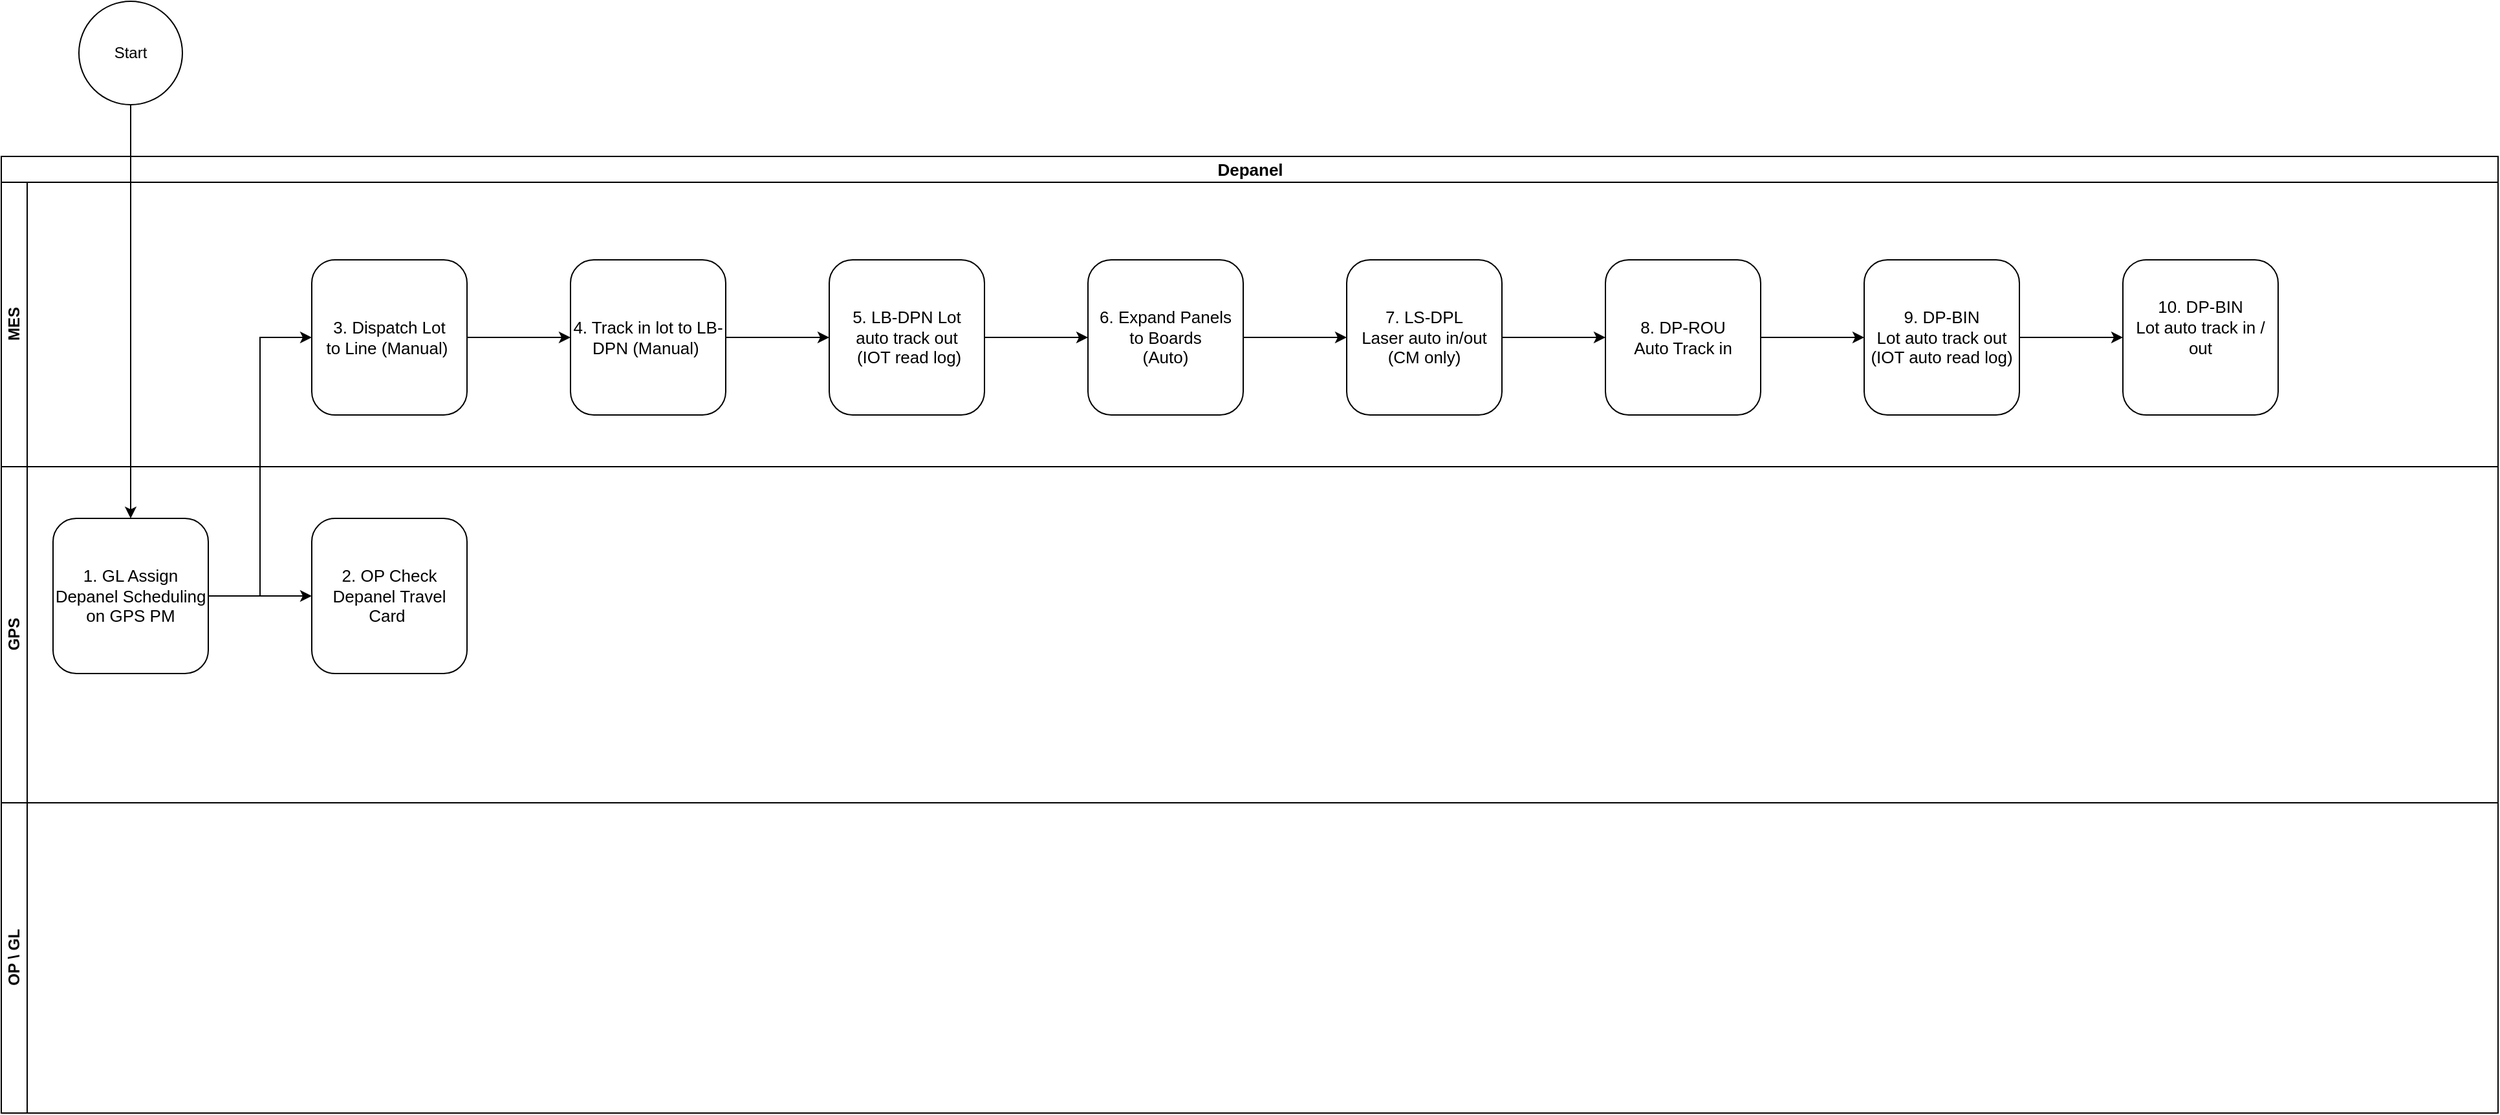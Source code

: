 <mxfile version="22.1.16" type="github">
  <diagram name="0. Depanel Flow" id="IR7APXBD-iLVvgRDNtpI">
    <mxGraphModel dx="1979" dy="1972" grid="1" gridSize="10" guides="1" tooltips="1" connect="1" arrows="1" fold="1" page="1" pageScale="1" pageWidth="1169" pageHeight="827" math="0" shadow="0">
      <root>
        <mxCell id="0" />
        <mxCell id="1" parent="0" />
        <mxCell id="jMCXPNLc2lwOgvackd_w-1" value="&lt;font style=&quot;font-size: 13px;&quot;&gt;Depanel&lt;/font&gt;" style="swimlane;childLayout=stackLayout;resizeParent=1;resizeParentMax=0;horizontal=1;startSize=20;horizontalStack=0;html=1;" parent="1" vertex="1">
          <mxGeometry x="40" y="80" width="1930" height="740" as="geometry" />
        </mxCell>
        <mxCell id="jMCXPNLc2lwOgvackd_w-2" value="MES" style="swimlane;startSize=20;horizontal=0;html=1;" parent="jMCXPNLc2lwOgvackd_w-1" vertex="1">
          <mxGeometry y="20" width="1930" height="220" as="geometry" />
        </mxCell>
        <mxCell id="--MVNLXorMx0Wbqo1FUa-2" style="edgeStyle=orthogonalEdgeStyle;rounded=0;orthogonalLoop=1;jettySize=auto;html=1;exitX=1;exitY=0.5;exitDx=0;exitDy=0;entryX=0;entryY=0.5;entryDx=0;entryDy=0;" edge="1" parent="jMCXPNLc2lwOgvackd_w-2" source="jMCXPNLc2lwOgvackd_w-15" target="--MVNLXorMx0Wbqo1FUa-1">
          <mxGeometry relative="1" as="geometry" />
        </mxCell>
        <mxCell id="jMCXPNLc2lwOgvackd_w-15" value="&lt;font style=&quot;font-size: 13px;&quot;&gt;3. Dispatch Lot&lt;br&gt;to Line (Manual)&amp;nbsp;&lt;/font&gt;" style="rounded=1;whiteSpace=wrap;html=1;" parent="jMCXPNLc2lwOgvackd_w-2" vertex="1">
          <mxGeometry x="240" y="60" width="120" height="120" as="geometry" />
        </mxCell>
        <mxCell id="qEmexoCEOH4rBXa_ceRB-1" style="edgeStyle=orthogonalEdgeStyle;rounded=0;orthogonalLoop=1;jettySize=auto;html=1;exitX=1;exitY=0.5;exitDx=0;exitDy=0;entryX=0;entryY=0.5;entryDx=0;entryDy=0;" parent="jMCXPNLc2lwOgvackd_w-2" source="jMCXPNLc2lwOgvackd_w-16" target="jMCXPNLc2lwOgvackd_w-20" edge="1">
          <mxGeometry relative="1" as="geometry" />
        </mxCell>
        <mxCell id="jMCXPNLc2lwOgvackd_w-16" value="&lt;font style=&quot;font-size: 13px;&quot;&gt;5. LB-DPN Lot &lt;br&gt;auto track out&lt;br&gt;&amp;nbsp;(IOT read log)&lt;/font&gt;" style="rounded=1;whiteSpace=wrap;html=1;" parent="jMCXPNLc2lwOgvackd_w-2" vertex="1">
          <mxGeometry x="640" y="60" width="120" height="120" as="geometry" />
        </mxCell>
        <mxCell id="qEmexoCEOH4rBXa_ceRB-4" style="edgeStyle=orthogonalEdgeStyle;rounded=0;orthogonalLoop=1;jettySize=auto;html=1;exitX=1;exitY=0.5;exitDx=0;exitDy=0;entryX=0;entryY=0.5;entryDx=0;entryDy=0;" parent="jMCXPNLc2lwOgvackd_w-2" source="jMCXPNLc2lwOgvackd_w-20" target="qEmexoCEOH4rBXa_ceRB-3" edge="1">
          <mxGeometry relative="1" as="geometry" />
        </mxCell>
        <mxCell id="jMCXPNLc2lwOgvackd_w-20" value="&lt;font style=&quot;font-size: 13px;&quot;&gt;6. Expand Panels &lt;br&gt;to Boards&lt;br&gt;(Auto)&lt;br&gt;&lt;/font&gt;" style="rounded=1;whiteSpace=wrap;html=1;" parent="jMCXPNLc2lwOgvackd_w-2" vertex="1">
          <mxGeometry x="840" y="60" width="120" height="120" as="geometry" />
        </mxCell>
        <mxCell id="qEmexoCEOH4rBXa_ceRB-7" style="edgeStyle=orthogonalEdgeStyle;rounded=0;orthogonalLoop=1;jettySize=auto;html=1;exitX=1;exitY=0.5;exitDx=0;exitDy=0;entryX=0;entryY=0.5;entryDx=0;entryDy=0;" parent="jMCXPNLc2lwOgvackd_w-2" source="jMCXPNLc2lwOgvackd_w-21" target="qEmexoCEOH4rBXa_ceRB-6" edge="1">
          <mxGeometry relative="1" as="geometry" />
        </mxCell>
        <mxCell id="jMCXPNLc2lwOgvackd_w-21" value="&lt;font style=&quot;font-size: 13px;&quot;&gt;8. DP-ROU&lt;br&gt;Auto Track in&lt;br&gt;&lt;/font&gt;" style="rounded=1;whiteSpace=wrap;html=1;" parent="jMCXPNLc2lwOgvackd_w-2" vertex="1">
          <mxGeometry x="1240" y="60" width="120" height="120" as="geometry" />
        </mxCell>
        <mxCell id="qEmexoCEOH4rBXa_ceRB-5" style="edgeStyle=orthogonalEdgeStyle;rounded=0;orthogonalLoop=1;jettySize=auto;html=1;exitX=1;exitY=0.5;exitDx=0;exitDy=0;entryX=0;entryY=0.5;entryDx=0;entryDy=0;" parent="jMCXPNLc2lwOgvackd_w-2" source="qEmexoCEOH4rBXa_ceRB-3" target="jMCXPNLc2lwOgvackd_w-21" edge="1">
          <mxGeometry relative="1" as="geometry" />
        </mxCell>
        <mxCell id="qEmexoCEOH4rBXa_ceRB-3" value="&lt;font style=&quot;font-size: 13px;&quot;&gt;7. LS-DPL&lt;br&gt;Laser auto in/out&lt;br&gt;(CM only)&lt;br&gt;&lt;/font&gt;" style="rounded=1;whiteSpace=wrap;html=1;" parent="jMCXPNLc2lwOgvackd_w-2" vertex="1">
          <mxGeometry x="1040" y="60" width="120" height="120" as="geometry" />
        </mxCell>
        <mxCell id="qEmexoCEOH4rBXa_ceRB-9" style="edgeStyle=orthogonalEdgeStyle;rounded=0;orthogonalLoop=1;jettySize=auto;html=1;exitX=1;exitY=0.5;exitDx=0;exitDy=0;entryX=0;entryY=0.5;entryDx=0;entryDy=0;" parent="jMCXPNLc2lwOgvackd_w-2" source="qEmexoCEOH4rBXa_ceRB-6" target="qEmexoCEOH4rBXa_ceRB-8" edge="1">
          <mxGeometry relative="1" as="geometry" />
        </mxCell>
        <mxCell id="qEmexoCEOH4rBXa_ceRB-6" value="&lt;font style=&quot;font-size: 13px;&quot;&gt;9. DP-BIN&lt;br&gt;Lot auto track out&lt;br&gt;(IOT auto read log)&lt;br&gt;&lt;/font&gt;" style="rounded=1;whiteSpace=wrap;html=1;" parent="jMCXPNLc2lwOgvackd_w-2" vertex="1">
          <mxGeometry x="1440" y="60" width="120" height="120" as="geometry" />
        </mxCell>
        <mxCell id="qEmexoCEOH4rBXa_ceRB-8" value="&lt;font style=&quot;font-size: 13px;&quot;&gt;10. DP-BIN&lt;br&gt;Lot auto track in / out&lt;br&gt;&lt;br&gt;&lt;/font&gt;" style="rounded=1;whiteSpace=wrap;html=1;" parent="jMCXPNLc2lwOgvackd_w-2" vertex="1">
          <mxGeometry x="1640" y="60" width="120" height="120" as="geometry" />
        </mxCell>
        <mxCell id="--MVNLXorMx0Wbqo1FUa-3" style="edgeStyle=orthogonalEdgeStyle;rounded=0;orthogonalLoop=1;jettySize=auto;html=1;exitX=1;exitY=0.5;exitDx=0;exitDy=0;entryX=0;entryY=0.5;entryDx=0;entryDy=0;" edge="1" parent="jMCXPNLc2lwOgvackd_w-2" source="--MVNLXorMx0Wbqo1FUa-1" target="jMCXPNLc2lwOgvackd_w-16">
          <mxGeometry relative="1" as="geometry" />
        </mxCell>
        <mxCell id="--MVNLXorMx0Wbqo1FUa-1" value="&lt;font style=&quot;font-size: 13px;&quot;&gt;4. Track in lot to LB-DPN&amp;nbsp;(Manual)&amp;nbsp;&lt;/font&gt;" style="rounded=1;whiteSpace=wrap;html=1;" vertex="1" parent="jMCXPNLc2lwOgvackd_w-2">
          <mxGeometry x="440" y="60" width="120" height="120" as="geometry" />
        </mxCell>
        <mxCell id="jMCXPNLc2lwOgvackd_w-3" value="GPS" style="swimlane;startSize=20;horizontal=0;html=1;" parent="jMCXPNLc2lwOgvackd_w-1" vertex="1">
          <mxGeometry y="240" width="1930" height="260" as="geometry" />
        </mxCell>
        <mxCell id="jMCXPNLc2lwOgvackd_w-14" value="&lt;font style=&quot;font-size: 13px;&quot;&gt;2. OP Check Depanel Travel&lt;br&gt;Card&amp;nbsp;&lt;/font&gt;" style="rounded=1;whiteSpace=wrap;html=1;" parent="jMCXPNLc2lwOgvackd_w-3" vertex="1">
          <mxGeometry x="240" y="40" width="120" height="120" as="geometry" />
        </mxCell>
        <mxCell id="jMCXPNLc2lwOgvackd_w-17" style="edgeStyle=orthogonalEdgeStyle;rounded=0;orthogonalLoop=1;jettySize=auto;html=1;exitX=1;exitY=0.5;exitDx=0;exitDy=0;entryX=0;entryY=0.5;entryDx=0;entryDy=0;" parent="jMCXPNLc2lwOgvackd_w-3" source="jMCXPNLc2lwOgvackd_w-6" target="jMCXPNLc2lwOgvackd_w-14" edge="1">
          <mxGeometry relative="1" as="geometry" />
        </mxCell>
        <mxCell id="jMCXPNLc2lwOgvackd_w-6" value="&lt;font style=&quot;font-size: 13px;&quot;&gt;1. GL Assign &lt;br&gt;Depanel Scheduling&lt;br&gt;&amp;nbsp;on GPS PM&amp;nbsp;&lt;/font&gt;" style="rounded=1;whiteSpace=wrap;html=1;" parent="jMCXPNLc2lwOgvackd_w-3" vertex="1">
          <mxGeometry x="40" y="40" width="120" height="120" as="geometry" />
        </mxCell>
        <mxCell id="jMCXPNLc2lwOgvackd_w-4" value="OP \ GL" style="swimlane;startSize=20;horizontal=0;html=1;" parent="jMCXPNLc2lwOgvackd_w-1" vertex="1">
          <mxGeometry y="500" width="1930" height="240" as="geometry" />
        </mxCell>
        <mxCell id="jMCXPNLc2lwOgvackd_w-18" style="edgeStyle=orthogonalEdgeStyle;rounded=0;orthogonalLoop=1;jettySize=auto;html=1;exitX=1;exitY=0.5;exitDx=0;exitDy=0;entryX=0;entryY=0.5;entryDx=0;entryDy=0;" parent="jMCXPNLc2lwOgvackd_w-1" source="jMCXPNLc2lwOgvackd_w-6" target="jMCXPNLc2lwOgvackd_w-15" edge="1">
          <mxGeometry relative="1" as="geometry" />
        </mxCell>
        <mxCell id="jMCXPNLc2lwOgvackd_w-7" style="edgeStyle=orthogonalEdgeStyle;rounded=0;orthogonalLoop=1;jettySize=auto;html=1;exitX=0.5;exitY=1;exitDx=0;exitDy=0;entryX=0.5;entryY=0;entryDx=0;entryDy=0;" parent="1" source="jMCXPNLc2lwOgvackd_w-5" target="jMCXPNLc2lwOgvackd_w-6" edge="1">
          <mxGeometry relative="1" as="geometry" />
        </mxCell>
        <mxCell id="jMCXPNLc2lwOgvackd_w-5" value="Start" style="ellipse;whiteSpace=wrap;html=1;aspect=fixed;" parent="1" vertex="1">
          <mxGeometry x="100" y="-40" width="80" height="80" as="geometry" />
        </mxCell>
      </root>
    </mxGraphModel>
  </diagram>
</mxfile>
